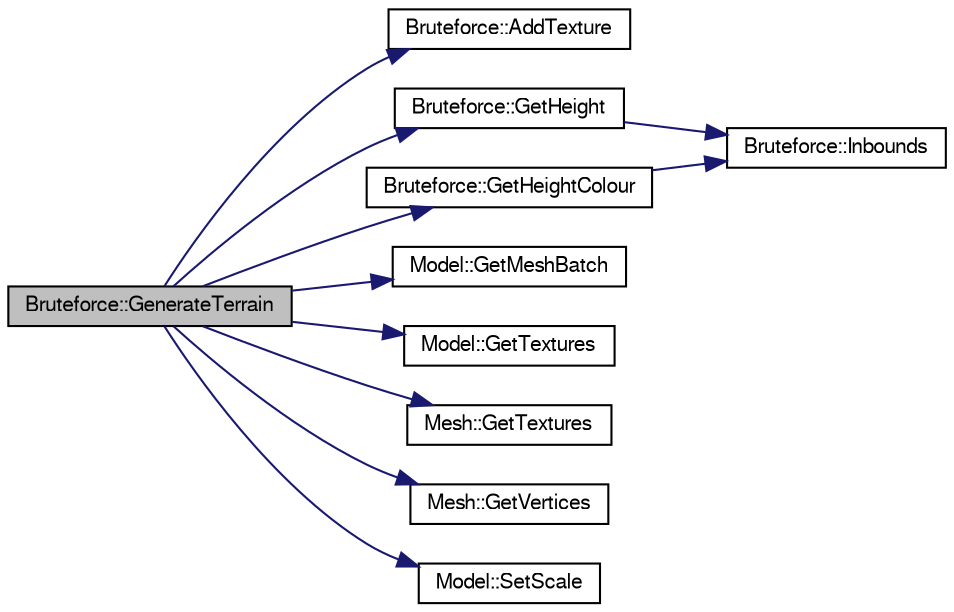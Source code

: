 digraph G
{
  bgcolor="transparent";
  edge [fontname="FreeSans",fontsize=10,labelfontname="FreeSans",labelfontsize=10];
  node [fontname="FreeSans",fontsize=10,shape=record];
  rankdir=LR;
  Node1 [label="Bruteforce::GenerateTerrain",height=0.2,width=0.4,color="black", fillcolor="grey75", style="filled" fontcolor="black"];
  Node1 -> Node2 [color="midnightblue",fontsize=10,style="solid"];
  Node2 [label="Bruteforce::AddTexture",height=0.2,width=0.4,color="black",URL="$class_bruteforce.html#f4877e16df806562170ba403dc67298f",tooltip="Adds texture to mesh."];
  Node1 -> Node3 [color="midnightblue",fontsize=10,style="solid"];
  Node3 [label="Bruteforce::GetHeight",height=0.2,width=0.4,color="black",URL="$class_bruteforce.html#6ffaafd89058fdd7a2bdc946aa5aa24b",tooltip="Gets the height of the terrain."];
  Node3 -> Node4 [color="midnightblue",fontsize=10,style="solid"];
  Node4 [label="Bruteforce::Inbounds",height=0.2,width=0.4,color="black",URL="$class_bruteforce.html#2b337f6ef80b5722a09f2e0c381923ff",tooltip="Checks if inbounds."];
  Node1 -> Node5 [color="midnightblue",fontsize=10,style="solid"];
  Node5 [label="Bruteforce::GetHeightColour",height=0.2,width=0.4,color="black",URL="$class_bruteforce.html#05513f5064029203a0096d14147ad721",tooltip="Gets the colour at a specific height."];
  Node5 -> Node4 [color="midnightblue",fontsize=10,style="solid"];
  Node1 -> Node6 [color="midnightblue",fontsize=10,style="solid"];
  Node6 [label="Model::GetMeshBatch",height=0.2,width=0.4,color="black",URL="$class_model.html#e8189e0eb940a7a994591ca71dafae5b",tooltip="Gets the mesh batch."];
  Node1 -> Node7 [color="midnightblue",fontsize=10,style="solid"];
  Node7 [label="Model::GetTextures",height=0.2,width=0.4,color="black",URL="$class_model.html#3ba990a64ec154e543ffe4a529220cc4",tooltip="Gets the textures."];
  Node1 -> Node8 [color="midnightblue",fontsize=10,style="solid"];
  Node8 [label="Mesh::GetTextures",height=0.2,width=0.4,color="black",URL="$class_mesh.html#95ffc7584eff5e065901637728e0f66a",tooltip="Gets the textures of the mesh."];
  Node1 -> Node9 [color="midnightblue",fontsize=10,style="solid"];
  Node9 [label="Mesh::GetVertices",height=0.2,width=0.4,color="black",URL="$class_mesh.html#e6c2ecc1d274027b40cb75dad610eb93",tooltip="Gets the vertices of the mesh."];
  Node1 -> Node10 [color="midnightblue",fontsize=10,style="solid"];
  Node10 [label="Model::SetScale",height=0.2,width=0.4,color="black",URL="$class_model.html#76860d36c983eb38250588899775aab7",tooltip="Sets the models scale."];
}
